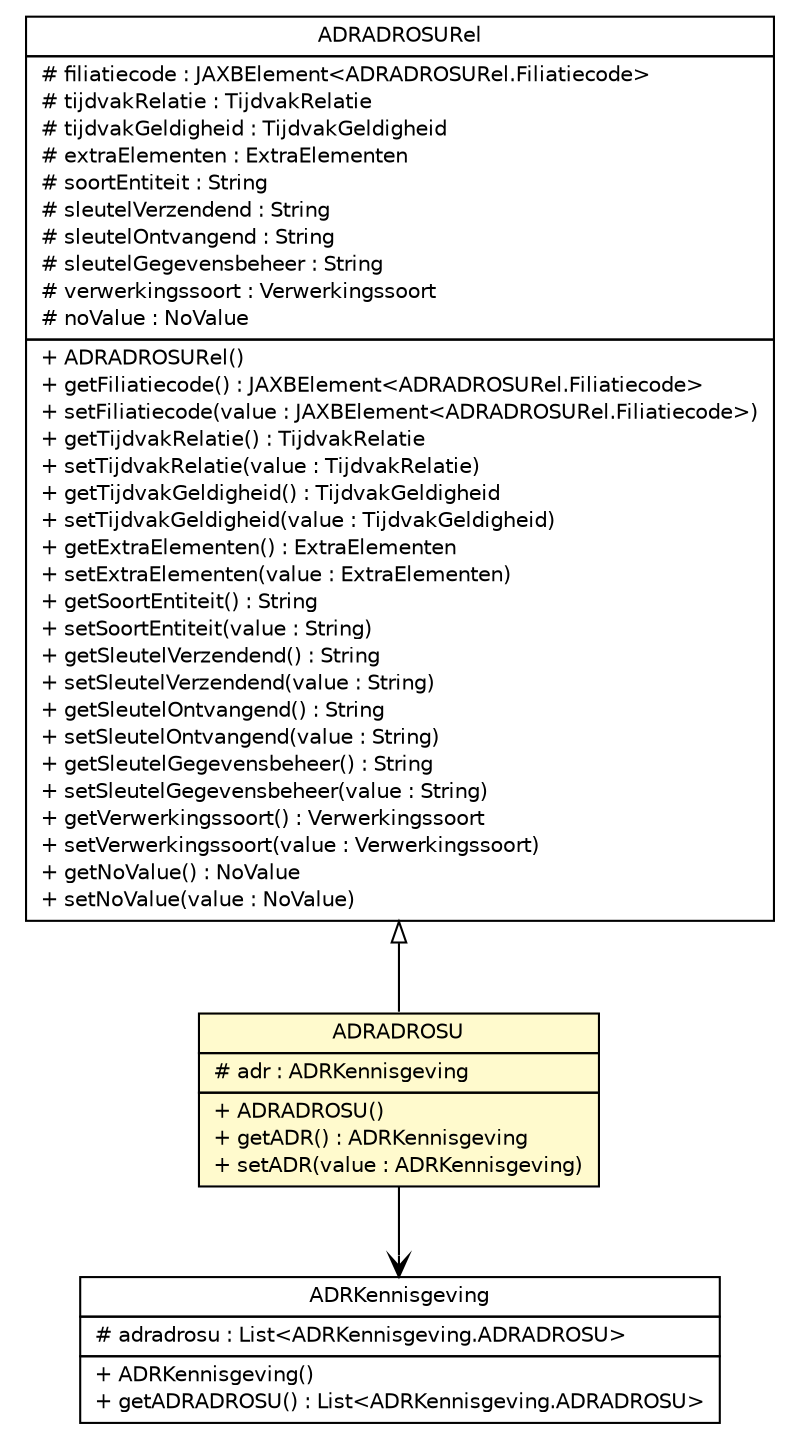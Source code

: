 #!/usr/local/bin/dot
#
# Class diagram 
# Generated by UMLGraph version R5_6-24-gf6e263 (http://www.umlgraph.org/)
#

digraph G {
	edge [fontname="Helvetica",fontsize=10,labelfontname="Helvetica",labelfontsize=10];
	node [fontname="Helvetica",fontsize=10,shape=plaintext];
	nodesep=0.25;
	ranksep=0.5;
	// nl.egem.stuf.sector.bg._0204.ADRADROSURel
	c8134 [label=<<table title="nl.egem.stuf.sector.bg._0204.ADRADROSURel" border="0" cellborder="1" cellspacing="0" cellpadding="2" port="p" href="./ADRADROSURel.html">
		<tr><td><table border="0" cellspacing="0" cellpadding="1">
<tr><td align="center" balign="center"> ADRADROSURel </td></tr>
		</table></td></tr>
		<tr><td><table border="0" cellspacing="0" cellpadding="1">
<tr><td align="left" balign="left"> # filiatiecode : JAXBElement&lt;ADRADROSURel.Filiatiecode&gt; </td></tr>
<tr><td align="left" balign="left"> # tijdvakRelatie : TijdvakRelatie </td></tr>
<tr><td align="left" balign="left"> # tijdvakGeldigheid : TijdvakGeldigheid </td></tr>
<tr><td align="left" balign="left"> # extraElementen : ExtraElementen </td></tr>
<tr><td align="left" balign="left"> # soortEntiteit : String </td></tr>
<tr><td align="left" balign="left"> # sleutelVerzendend : String </td></tr>
<tr><td align="left" balign="left"> # sleutelOntvangend : String </td></tr>
<tr><td align="left" balign="left"> # sleutelGegevensbeheer : String </td></tr>
<tr><td align="left" balign="left"> # verwerkingssoort : Verwerkingssoort </td></tr>
<tr><td align="left" balign="left"> # noValue : NoValue </td></tr>
		</table></td></tr>
		<tr><td><table border="0" cellspacing="0" cellpadding="1">
<tr><td align="left" balign="left"> + ADRADROSURel() </td></tr>
<tr><td align="left" balign="left"> + getFiliatiecode() : JAXBElement&lt;ADRADROSURel.Filiatiecode&gt; </td></tr>
<tr><td align="left" balign="left"> + setFiliatiecode(value : JAXBElement&lt;ADRADROSURel.Filiatiecode&gt;) </td></tr>
<tr><td align="left" balign="left"> + getTijdvakRelatie() : TijdvakRelatie </td></tr>
<tr><td align="left" balign="left"> + setTijdvakRelatie(value : TijdvakRelatie) </td></tr>
<tr><td align="left" balign="left"> + getTijdvakGeldigheid() : TijdvakGeldigheid </td></tr>
<tr><td align="left" balign="left"> + setTijdvakGeldigheid(value : TijdvakGeldigheid) </td></tr>
<tr><td align="left" balign="left"> + getExtraElementen() : ExtraElementen </td></tr>
<tr><td align="left" balign="left"> + setExtraElementen(value : ExtraElementen) </td></tr>
<tr><td align="left" balign="left"> + getSoortEntiteit() : String </td></tr>
<tr><td align="left" balign="left"> + setSoortEntiteit(value : String) </td></tr>
<tr><td align="left" balign="left"> + getSleutelVerzendend() : String </td></tr>
<tr><td align="left" balign="left"> + setSleutelVerzendend(value : String) </td></tr>
<tr><td align="left" balign="left"> + getSleutelOntvangend() : String </td></tr>
<tr><td align="left" balign="left"> + setSleutelOntvangend(value : String) </td></tr>
<tr><td align="left" balign="left"> + getSleutelGegevensbeheer() : String </td></tr>
<tr><td align="left" balign="left"> + setSleutelGegevensbeheer(value : String) </td></tr>
<tr><td align="left" balign="left"> + getVerwerkingssoort() : Verwerkingssoort </td></tr>
<tr><td align="left" balign="left"> + setVerwerkingssoort(value : Verwerkingssoort) </td></tr>
<tr><td align="left" balign="left"> + getNoValue() : NoValue </td></tr>
<tr><td align="left" balign="left"> + setNoValue(value : NoValue) </td></tr>
		</table></td></tr>
		</table>>, URL="./ADRADROSURel.html", fontname="Helvetica", fontcolor="black", fontsize=10.0];
	// nl.egem.stuf.sector.bg._0204.ADRKennisgeving
	c8178 [label=<<table title="nl.egem.stuf.sector.bg._0204.ADRKennisgeving" border="0" cellborder="1" cellspacing="0" cellpadding="2" port="p" href="./ADRKennisgeving.html">
		<tr><td><table border="0" cellspacing="0" cellpadding="1">
<tr><td align="center" balign="center"> ADRKennisgeving </td></tr>
		</table></td></tr>
		<tr><td><table border="0" cellspacing="0" cellpadding="1">
<tr><td align="left" balign="left"> # adradrosu : List&lt;ADRKennisgeving.ADRADROSU&gt; </td></tr>
		</table></td></tr>
		<tr><td><table border="0" cellspacing="0" cellpadding="1">
<tr><td align="left" balign="left"> + ADRKennisgeving() </td></tr>
<tr><td align="left" balign="left"> + getADRADROSU() : List&lt;ADRKennisgeving.ADRADROSU&gt; </td></tr>
		</table></td></tr>
		</table>>, URL="./ADRKennisgeving.html", fontname="Helvetica", fontcolor="black", fontsize=10.0];
	// nl.egem.stuf.sector.bg._0204.ADRAntwoord.ADRADROSU
	c8441 [label=<<table title="nl.egem.stuf.sector.bg._0204.ADRAntwoord.ADRADROSU" border="0" cellborder="1" cellspacing="0" cellpadding="2" port="p" bgcolor="lemonChiffon" href="./ADRAntwoord.ADRADROSU.html">
		<tr><td><table border="0" cellspacing="0" cellpadding="1">
<tr><td align="center" balign="center"> ADRADROSU </td></tr>
		</table></td></tr>
		<tr><td><table border="0" cellspacing="0" cellpadding="1">
<tr><td align="left" balign="left"> # adr : ADRKennisgeving </td></tr>
		</table></td></tr>
		<tr><td><table border="0" cellspacing="0" cellpadding="1">
<tr><td align="left" balign="left"> + ADRADROSU() </td></tr>
<tr><td align="left" balign="left"> + getADR() : ADRKennisgeving </td></tr>
<tr><td align="left" balign="left"> + setADR(value : ADRKennisgeving) </td></tr>
		</table></td></tr>
		</table>>, URL="./ADRAntwoord.ADRADROSU.html", fontname="Helvetica", fontcolor="black", fontsize=10.0];
	//nl.egem.stuf.sector.bg._0204.ADRAntwoord.ADRADROSU extends nl.egem.stuf.sector.bg._0204.ADRADROSURel
	c8134:p -> c8441:p [dir=back,arrowtail=empty];
	// nl.egem.stuf.sector.bg._0204.ADRAntwoord.ADRADROSU NAVASSOC nl.egem.stuf.sector.bg._0204.ADRKennisgeving
	c8441:p -> c8178:p [taillabel="", label="", headlabel="", fontname="Helvetica", fontcolor="black", fontsize=10.0, color="black", arrowhead=open];
}


